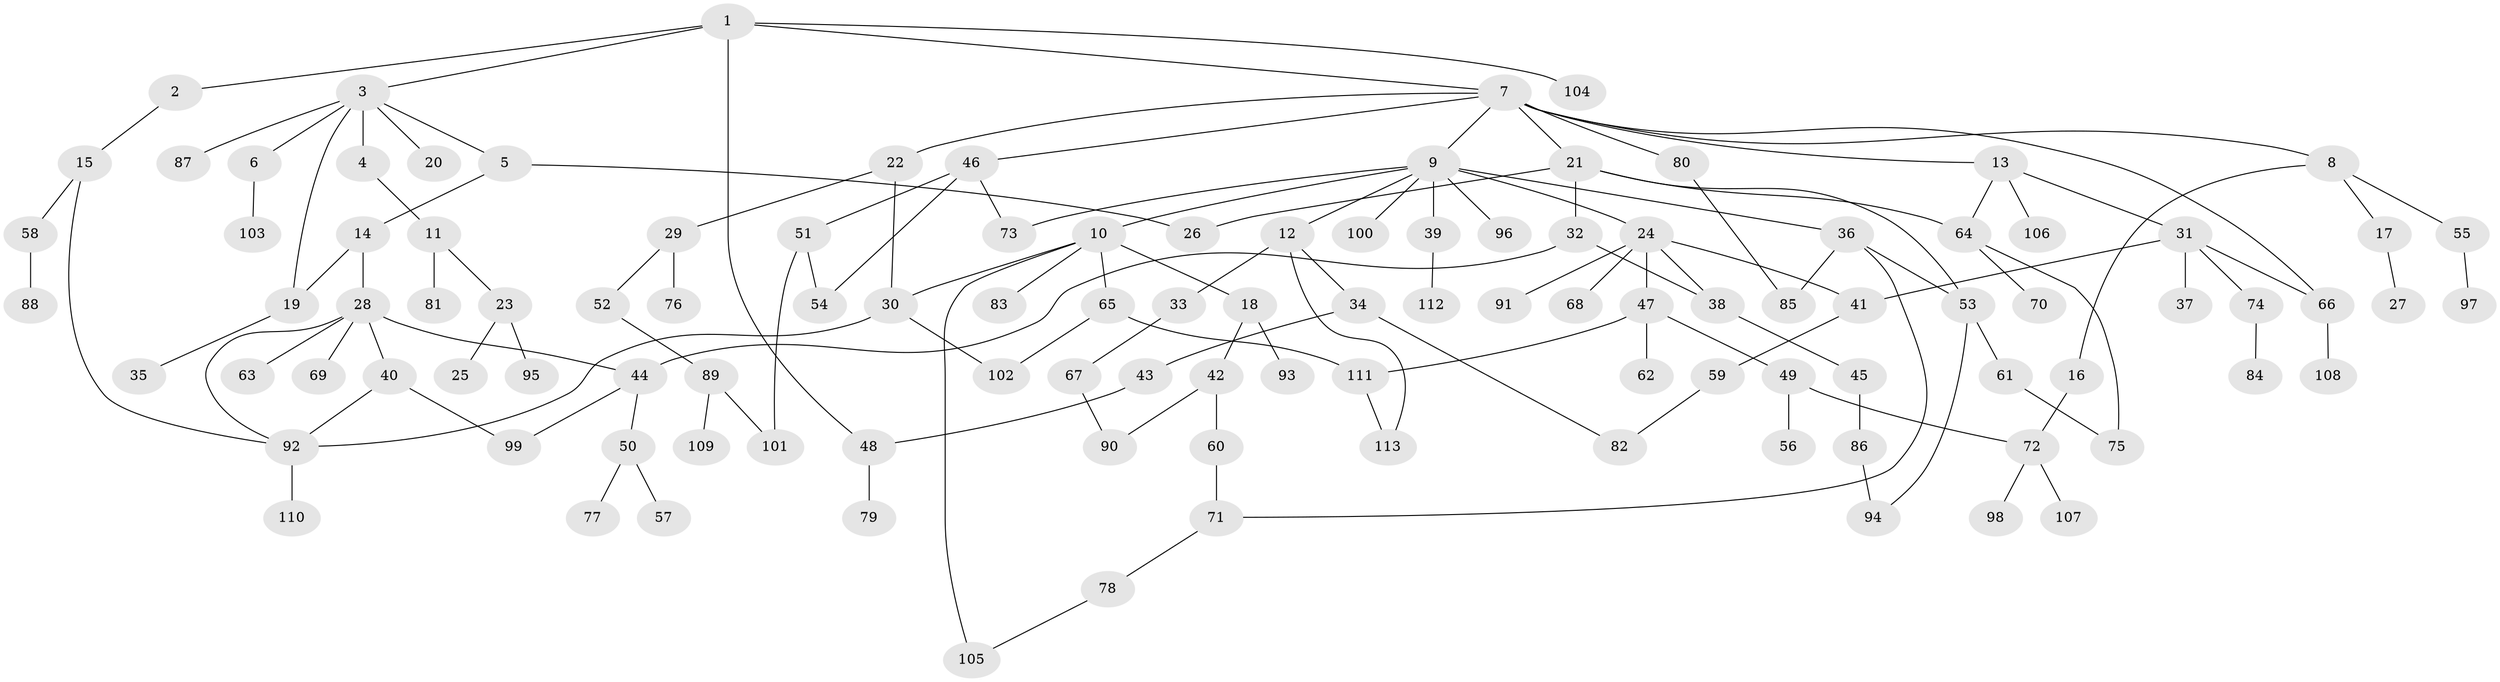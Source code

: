 // coarse degree distribution, {6: 0.05357142857142857, 3: 0.05357142857142857, 1: 0.5, 4: 0.05357142857142857, 5: 0.05357142857142857, 2: 0.25, 12: 0.03571428571428571}
// Generated by graph-tools (version 1.1) at 2025/45/03/04/25 21:45:24]
// undirected, 113 vertices, 140 edges
graph export_dot {
graph [start="1"]
  node [color=gray90,style=filled];
  1;
  2;
  3;
  4;
  5;
  6;
  7;
  8;
  9;
  10;
  11;
  12;
  13;
  14;
  15;
  16;
  17;
  18;
  19;
  20;
  21;
  22;
  23;
  24;
  25;
  26;
  27;
  28;
  29;
  30;
  31;
  32;
  33;
  34;
  35;
  36;
  37;
  38;
  39;
  40;
  41;
  42;
  43;
  44;
  45;
  46;
  47;
  48;
  49;
  50;
  51;
  52;
  53;
  54;
  55;
  56;
  57;
  58;
  59;
  60;
  61;
  62;
  63;
  64;
  65;
  66;
  67;
  68;
  69;
  70;
  71;
  72;
  73;
  74;
  75;
  76;
  77;
  78;
  79;
  80;
  81;
  82;
  83;
  84;
  85;
  86;
  87;
  88;
  89;
  90;
  91;
  92;
  93;
  94;
  95;
  96;
  97;
  98;
  99;
  100;
  101;
  102;
  103;
  104;
  105;
  106;
  107;
  108;
  109;
  110;
  111;
  112;
  113;
  1 -- 2;
  1 -- 3;
  1 -- 7;
  1 -- 48;
  1 -- 104;
  2 -- 15;
  3 -- 4;
  3 -- 5;
  3 -- 6;
  3 -- 19;
  3 -- 20;
  3 -- 87;
  4 -- 11;
  5 -- 14;
  5 -- 26;
  6 -- 103;
  7 -- 8;
  7 -- 9;
  7 -- 13;
  7 -- 21;
  7 -- 22;
  7 -- 46;
  7 -- 66;
  7 -- 80;
  8 -- 16;
  8 -- 17;
  8 -- 55;
  9 -- 10;
  9 -- 12;
  9 -- 24;
  9 -- 36;
  9 -- 39;
  9 -- 73;
  9 -- 96;
  9 -- 100;
  10 -- 18;
  10 -- 30;
  10 -- 65;
  10 -- 83;
  10 -- 105;
  11 -- 23;
  11 -- 81;
  12 -- 33;
  12 -- 34;
  12 -- 113;
  13 -- 31;
  13 -- 106;
  13 -- 64;
  14 -- 28;
  14 -- 19;
  15 -- 58;
  15 -- 92;
  16 -- 72;
  17 -- 27;
  18 -- 42;
  18 -- 93;
  19 -- 35;
  21 -- 32;
  21 -- 64;
  21 -- 53;
  21 -- 26;
  22 -- 29;
  22 -- 30;
  23 -- 25;
  23 -- 95;
  24 -- 38;
  24 -- 41;
  24 -- 47;
  24 -- 68;
  24 -- 91;
  28 -- 40;
  28 -- 44;
  28 -- 63;
  28 -- 69;
  28 -- 92;
  29 -- 52;
  29 -- 76;
  30 -- 102;
  30 -- 92;
  31 -- 37;
  31 -- 74;
  31 -- 66;
  31 -- 41;
  32 -- 38;
  32 -- 44;
  33 -- 67;
  34 -- 43;
  34 -- 82;
  36 -- 53;
  36 -- 85;
  36 -- 71;
  38 -- 45;
  39 -- 112;
  40 -- 99;
  40 -- 92;
  41 -- 59;
  42 -- 60;
  42 -- 90;
  43 -- 48;
  44 -- 50;
  44 -- 99;
  45 -- 86;
  46 -- 51;
  46 -- 73;
  46 -- 54;
  47 -- 49;
  47 -- 62;
  47 -- 111;
  48 -- 79;
  49 -- 56;
  49 -- 72;
  50 -- 57;
  50 -- 77;
  51 -- 54;
  51 -- 101;
  52 -- 89;
  53 -- 61;
  53 -- 94;
  55 -- 97;
  58 -- 88;
  59 -- 82;
  60 -- 71;
  61 -- 75;
  64 -- 70;
  64 -- 75;
  65 -- 111;
  65 -- 102;
  66 -- 108;
  67 -- 90;
  71 -- 78;
  72 -- 98;
  72 -- 107;
  74 -- 84;
  78 -- 105;
  80 -- 85;
  86 -- 94;
  89 -- 101;
  89 -- 109;
  92 -- 110;
  111 -- 113;
}
